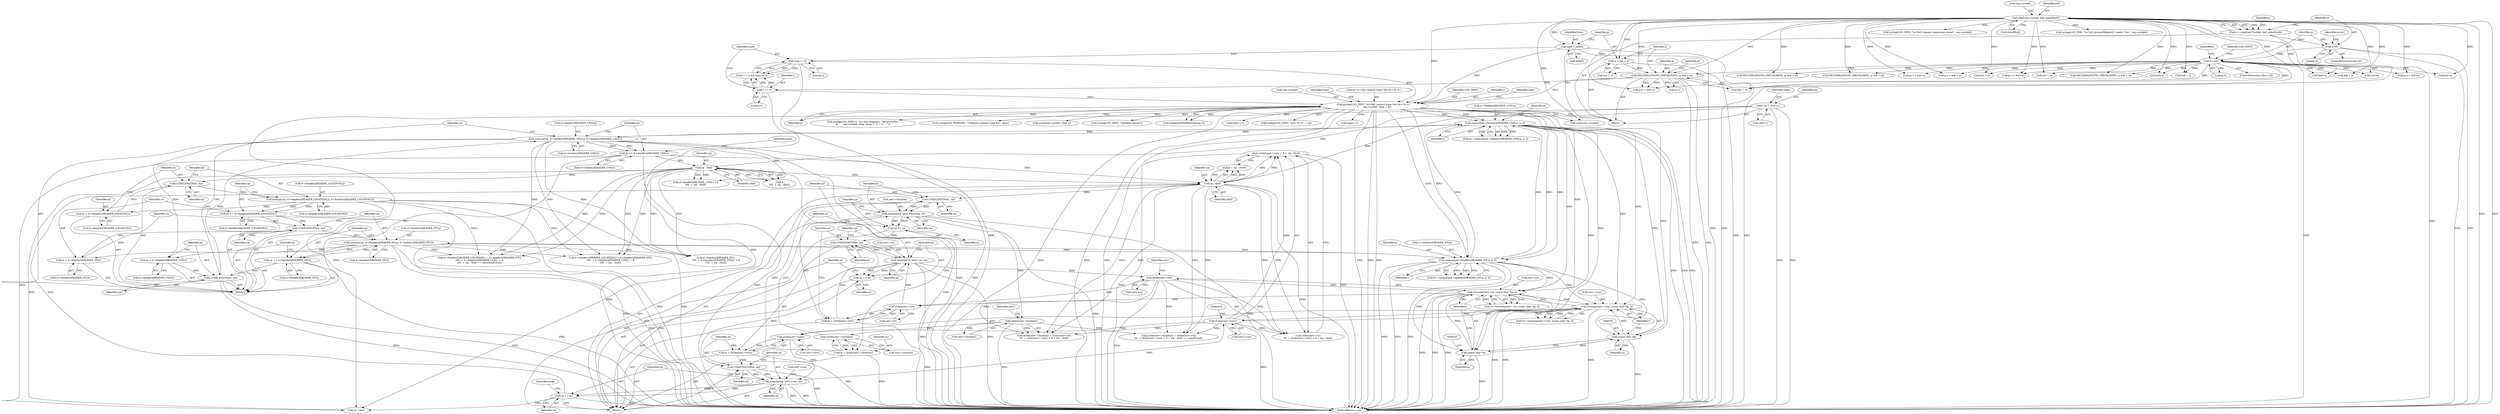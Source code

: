 digraph "0_miniupnp_140ee8d2204b383279f854802b27bdb41c1d5d1a@API" {
"1000494" [label="(Call,strlen(serv->usn) + 6 + (rp - rbuf))"];
"1000495" [label="(Call,strlen(serv->usn))"];
"1000587" [label="(Call,memcpy(rp, serv->usn, m))"];
"1000584" [label="(Call,CODELENGTH(m, rp))"];
"1000578" [label="(Call,m = strlen(serv->usn))"];
"1000580" [label="(Call,strlen(serv->usn))"];
"1000530" [label="(Call,strncmp(serv->usn, (const char *)p, l))"];
"1000534" [label="(Call,(const char *)p)"];
"1000331" [label="(Call,memcmp(d->headers[HEADER_USN].p, p, l))"];
"1000431" [label="(Call,memcpy(rp, d->headers[HEADER_USN].p, d->headers[HEADER_USN].l))"];
"1000428" [label="(Call,CODELENGTH(m, rp))"];
"1000419" [label="(Call,m = d->headers[HEADER_USN].l)"];
"1000410" [label="(Call,rp += d->headers[HEADER_NT].l)"];
"1000394" [label="(Call,memcpy(rp, d->headers[HEADER_NT].p, d->headers[HEADER_NT].l))"];
"1000391" [label="(Call,CODELENGTH(m, rp))"];
"1000382" [label="(Call,m = d->headers[HEADER_NT].l)"];
"1000373" [label="(Call,rp += d->headers[HEADER_LOCATION].l)"];
"1000357" [label="(Call,memcpy(rp, d->headers[HEADER_LOCATION].p, d->headers[HEADER_LOCATION].l))"];
"1000354" [label="(Call,CODELENGTH(m, rp))"];
"1000345" [label="(Call,m = d->headers[HEADER_LOCATION].l)"];
"1000298" [label="(Call,rp - rbuf)"];
"1000129" [label="(Call,* rp = rbuf+1)"];
"1000447" [label="(Call,rp += d->headers[HEADER_USN].l)"];
"1000314" [label="(Call,memcmp(d->headers[HEADER_NT].p, p, l))"];
"1000236" [label="(Call,syslog(LOG_INFO, \"(s=%d) request type=%d str='%.*s'\",\n\t       req->socket, type, l, p))"];
"1000146" [label="(Call,read(req->socket, buf, sizeof(buf)))"];
"1000194" [label="(Call,type = buf[0])"];
"1000228" [label="(Call,type != 3)"];
"1000225" [label="(Call,l == 0)"];
"1000204" [label="(Call,DECODELENGTH_CHECKLIMIT(l, p, buf + n))"];
"1000199" [label="(Call,p = buf + 1)"];
"1000179" [label="(Call,n==0)"];
"1000154" [label="(Call,n<0)"];
"1000144" [label="(Call,n = read(req->socket, buf, sizeof(buf)))"];
"1000519" [label="(Call,(const char *)p)"];
"1000515" [label="(Call,strncmp(serv->st, (const char *)p, l))"];
"1000490" [label="(Call,strlen(serv->st))"];
"1000569" [label="(Call,memcpy(rp, serv->st, m))"];
"1000566" [label="(Call,CODELENGTH(m, rp))"];
"1000560" [label="(Call,m = strlen(serv->st))"];
"1000562" [label="(Call,strlen(serv->st))"];
"1000557" [label="(Call,rp += m)"];
"1000551" [label="(Call,memcpy(rp, serv->location, m))"];
"1000548" [label="(Call,CODELENGTH(m, rp))"];
"1000542" [label="(Call,m = strlen(serv->location))"];
"1000544" [label="(Call,strlen(serv->location))"];
"1000485" [label="(Call,strlen(serv->location))"];
"1000501" [label="(Call,rp - rbuf)"];
"1000593" [label="(Call,rp += m)"];
"1000575" [label="(Call,rp += m)"];
"1000224" [label="(Call,l == 0 && type != 3)"];
"1000204" [label="(Call,DECODELENGTH_CHECKLIMIT(l, p, buf + n))"];
"1000227" [label="(Literal,0)"];
"1000576" [label="(Identifier,rp)"];
"1000550" [label="(Identifier,rp)"];
"1000226" [label="(Identifier,l)"];
"1000359" [label="(Call,d->headers[HEADER_LOCATION].p)"];
"1000491" [label="(Call,serv->st)"];
"1000544" [label="(Call,strlen(serv->location))"];
"1000420" [label="(Identifier,m)"];
"1000597" [label="(Identifier,nrep)"];
"1000536" [label="(Identifier,p)"];
"1000623" [label="(Call,rp - rbuf)"];
"1000492" [label="(Identifier,serv)"];
"1000484" [label="(Call,strlen(serv->location) + strlen(serv->st)\n\t\t\t  + strlen(serv->usn) + 6 + (rp - rbuf))"];
"1000552" [label="(Identifier,rp)"];
"1000503" [label="(Identifier,rbuf)"];
"1000357" [label="(Call,memcpy(rp, d->headers[HEADER_LOCATION].p, d->headers[HEADER_LOCATION].l))"];
"1000567" [label="(Identifier,m)"];
"1000272" [label="(Call,d->headers[HEADER_LOCATION].l + d->headers[HEADER_NT].l\n\t\t\t\t  + d->headers[HEADER_USN].l + 6\n\t\t\t\t  + (rp - rbuf))"];
"1000129" [label="(Call,* rp = rbuf+1)"];
"1000854" [label="(Call,buf+n)"];
"1000183" [label="(Call,syslog(LOG_INFO, \"(s=%d) request connection closed\", req->socket))"];
"1000510" [label="(Call,type==1)"];
"1001003" [label="(Call,write(req->socket, rbuf, 1))"];
"1000201" [label="(Call,buf + 1)"];
"1000428" [label="(Call,CODELENGTH(m, rp))"];
"1000375" [label="(Call,d->headers[HEADER_LOCATION].l)"];
"1000213" [label="(Identifier,p)"];
"1000548" [label="(Call,CODELENGTH(m, rp))"];
"1000432" [label="(Identifier,rp)"];
"1000332" [label="(Call,d->headers[HEADER_USN].p)"];
"1000553" [label="(Call,serv->location)"];
"1000519" [label="(Call,(const char *)p)"];
"1000298" [label="(Call,rp - rbuf)"];
"1000497" [label="(Identifier,serv)"];
"1000180" [label="(Identifier,n)"];
"1000312" [label="(Call,0==memcmp(d->headers[HEADER_NT].p, p, l))"];
"1000225" [label="(Call,l == 0)"];
"1000355" [label="(Identifier,m)"];
"1000246" [label="(Identifier,type)"];
"1000179" [label="(Call,n==0)"];
"1000322" [label="(Identifier,p)"];
"1000181" [label="(Literal,0)"];
"1000131" [label="(Call,rbuf+1)"];
"1000594" [label="(Identifier,rp)"];
"1000339" [label="(Identifier,p)"];
"1000486" [label="(Call,serv->location)"];
"1000199" [label="(Call,p = buf + 1)"];
"1000570" [label="(Identifier,rp)"];
"1000560" [label="(Call,m = strlen(serv->st))"];
"1000116" [label="(Block,)"];
"1000299" [label="(Identifier,rp)"];
"1000496" [label="(Call,serv->usn)"];
"1000194" [label="(Call,type = buf[0])"];
"1000541" [label="(Block,)"];
"1000265" [label="(Call,syslog(LOG_INFO, \"outdated device\"))"];
"1000366" [label="(Call,d->headers[HEADER_LOCATION].l)"];
"1000592" [label="(Identifier,m)"];
"1000329" [label="(Call,0==memcmp(d->headers[HEADER_USN].p, p, l))"];
"1000542" [label="(Call,m = strlen(serv->location))"];
"1000568" [label="(Identifier,rp)"];
"1000850" [label="(Call,p+l > buf+n)"];
"1000513" [label="(Call,0==strncmp(serv->st, (const char *)p, l))"];
"1000212" [label="(Call,p+l)"];
"1000433" [label="(Call,d->headers[HEADER_USN].p)"];
"1000230" [label="(Literal,3)"];
"1000429" [label="(Identifier,m)"];
"1000191" [label="(Identifier,t)"];
"1000537" [label="(Identifier,l)"];
"1000699" [label="(Call,p >= buf + n)"];
"1000595" [label="(Identifier,m)"];
"1000485" [label="(Call,strlen(serv->location))"];
"1000392" [label="(Identifier,m)"];
"1001055" [label="(MethodReturn,void)"];
"1000419" [label="(Call,m = d->headers[HEADER_USN].l)"];
"1000410" [label="(Call,rp += d->headers[HEADER_NT].l)"];
"1000500" [label="(Literal,6)"];
"1000588" [label="(Identifier,rp)"];
"1000345" [label="(Call,m = d->headers[HEADER_LOCATION].l)"];
"1000144" [label="(Call,n = read(req->socket, buf, sizeof(buf)))"];
"1000229" [label="(Identifier,type)"];
"1000571" [label="(Call,serv->st)"];
"1000577" [label="(Identifier,m)"];
"1000382" [label="(Call,m = d->headers[HEADER_NT].l)"];
"1000384" [label="(Call,d->headers[HEADER_NT].l)"];
"1000579" [label="(Identifier,m)"];
"1000323" [label="(Identifier,l)"];
"1000242" [label="(Identifier,type)"];
"1000843" [label="(Call,DECODELENGTH_CHECKLIMIT(l, p, buf + n))"];
"1000228" [label="(Call,type != 3)"];
"1000846" [label="(Call,buf + n)"];
"1000530" [label="(Call,strncmp(serv->usn, (const char *)p, l))"];
"1000153" [label="(ControlStructure,if(n<0))"];
"1000300" [label="(Identifier,rbuf)"];
"1000412" [label="(Call,d->headers[HEADER_NT].l)"];
"1000656" [label="(Call,containsForbiddenChars(p, l))"];
"1000154" [label="(Call,n<0)"];
"1000543" [label="(Identifier,m)"];
"1000396" [label="(Call,d->headers[HEADER_NT].p)"];
"1000561" [label="(Identifier,m)"];
"1000448" [label="(Identifier,rp)"];
"1000779" [label="(Call,buf + n)"];
"1000549" [label="(Identifier,m)"];
"1000393" [label="(Identifier,rp)"];
"1000586" [label="(Identifier,rp)"];
"1000151" [label="(Call,sizeof(buf))"];
"1000737" [label="(Call,syslog(LOG_INFO, \"usn='%.*s'\", l, p))"];
"1000161" [label="(Identifier,errno)"];
"1000440" [label="(Call,d->headers[HEADER_USN].l)"];
"1000709" [label="(Call,DECODELENGTH_CHECKLIMIT(l, p, buf + n))"];
"1000499" [label="(Call,6 + (rp - rbuf))"];
"1000585" [label="(Identifier,m)"];
"1000200" [label="(Identifier,p)"];
"1000184" [label="(Identifier,LOG_INFO)"];
"1000411" [label="(Identifier,rp)"];
"1000309" [label="(Call,type==1)"];
"1000558" [label="(Identifier,rp)"];
"1000383" [label="(Identifier,m)"];
"1000195" [label="(Identifier,type)"];
"1000314" [label="(Call,memcmp(d->headers[HEADER_NT].p, p, l))"];
"1000155" [label="(Identifier,n)"];
"1000569" [label="(Call,memcpy(rp, serv->st, m))"];
"1000557" [label="(Call,rp += m)"];
"1000534" [label="(Call,(const char *)p)"];
"1000447" [label="(Call,rp += d->headers[HEADER_USN].l)"];
"1000521" [label="(Identifier,p)"];
"1000489" [label="(Call,strlen(serv->st)\n\t\t\t  + strlen(serv->usn) + 6 + (rp - rbuf))"];
"1000344" [label="(Block,)"];
"1000315" [label="(Call,d->headers[HEADER_NT].p)"];
"1000531" [label="(Call,serv->usn)"];
"1000211" [label="(Call,p+l > buf+n)"];
"1000587" [label="(Call,memcpy(rp, serv->usn, m))"];
"1000374" [label="(Identifier,rp)"];
"1000244" [label="(Identifier,p)"];
"1000783" [label="(Call,p+l > buf+n)"];
"1000431" [label="(Call,memcpy(rp, d->headers[HEADER_USN].p, d->headers[HEADER_USN].l))"];
"1000146" [label="(Call,read(req->socket, buf, sizeof(buf)))"];
"1000494" [label="(Call,strlen(serv->usn) + 6 + (rp - rbuf))"];
"1000522" [label="(Identifier,l)"];
"1000516" [label="(Call,serv->st)"];
"1000483" [label="(Call,strlen(serv->location) + strlen(serv->st)\n\t\t\t  + strlen(serv->usn) + 6 + (rp - rbuf) >= sizeof(rbuf))"];
"1000490" [label="(Call,strlen(serv->st))"];
"1000346" [label="(Identifier,m)"];
"1000196" [label="(Call,buf[0])"];
"1000502" [label="(Identifier,rp)"];
"1000271" [label="(Call,d->headers[HEADER_LOCATION].l + d->headers[HEADER_NT].l\n\t\t\t\t  + d->headers[HEADER_USN].l + 6\n\t\t\t\t  + (rp - rbuf) >= (int)sizeof(rbuf))"];
"1000238" [label="(Literal,\"(s=%d) request type=%d str='%.*s'\")"];
"1000545" [label="(Call,serv->location)"];
"1000574" [label="(Identifier,m)"];
"1000495" [label="(Call,strlen(serv->usn))"];
"1000394" [label="(Call,memcpy(rp, d->headers[HEADER_NT].p, d->headers[HEADER_NT].l))"];
"1000147" [label="(Call,req->socket)"];
"1000562" [label="(Call,strlen(serv->st))"];
"1000563" [label="(Call,serv->st)"];
"1000449" [label="(Call,d->headers[HEADER_USN].l)"];
"1000207" [label="(Call,buf + n)"];
"1000391" [label="(Call,CODELENGTH(m, rp))"];
"1000347" [label="(Call,d->headers[HEADER_LOCATION].l)"];
"1000603" [label="(Call,syslog(LOG_DEBUG, \"(s=%d) response : %d device%s\",\n\t\t       req->socket, nrep, (nrep > 1) ? \"s\" : \"\"))"];
"1000288" [label="(Call,d->headers[HEADER_USN].l + 6\n\t\t\t\t  + (rp - rbuf))"];
"1000992" [label="(Call,syslog(LOG_WARNING, \"Unknown request type %d\", type))"];
"1001044" [label="(Call,close(req->socket))"];
"1000580" [label="(Call,strlen(serv->usn))"];
"1000239" [label="(Call,req->socket)"];
"1000575" [label="(Call,rp += m)"];
"1000280" [label="(Call,d->headers[HEADER_NT].l\n\t\t\t\t  + d->headers[HEADER_USN].l + 6\n\t\t\t\t  + (rp - rbuf))"];
"1000156" [label="(Literal,0)"];
"1000589" [label="(Call,serv->usn)"];
"1000584" [label="(Call,CODELENGTH(m, rp))"];
"1000150" [label="(Identifier,buf)"];
"1000581" [label="(Call,serv->usn)"];
"1000296" [label="(Call,6\n\t\t\t\t  + (rp - rbuf))"];
"1000712" [label="(Call,buf + n)"];
"1000354" [label="(Call,CODELENGTH(m, rp))"];
"1000578" [label="(Call,m = strlen(serv->usn))"];
"1000776" [label="(Call,DECODELENGTH_CHECKLIMIT(l, p, buf + n))"];
"1000145" [label="(Identifier,n)"];
"1000171" [label="(Call,syslog(LOG_ERR, \"(s=%d) processRequest(): read(): %m\", req->socket))"];
"1000395" [label="(Identifier,rp)"];
"1000457" [label="(Identifier,nrep)"];
"1000130" [label="(Identifier,rp)"];
"1000178" [label="(ControlStructure,if(n==0))"];
"1000205" [label="(Identifier,l)"];
"1000559" [label="(Identifier,m)"];
"1000236" [label="(Call,syslog(LOG_INFO, \"(s=%d) request type=%d str='%.*s'\",\n\t       req->socket, type, l, p))"];
"1000501" [label="(Call,rp - rbuf)"];
"1000566" [label="(Call,CODELENGTH(m, rp))"];
"1000515" [label="(Call,strncmp(serv->st, (const char *)p, l))"];
"1000593" [label="(Call,rp += m)"];
"1000787" [label="(Call,buf+n)"];
"1000716" [label="(Call,p+l > buf+n)"];
"1000528" [label="(Call,0==strncmp(serv->usn, (const char *)p, l))"];
"1000358" [label="(Identifier,rp)"];
"1000356" [label="(Identifier,rp)"];
"1000373" [label="(Call,rp += d->headers[HEADER_LOCATION].l)"];
"1000215" [label="(Call,buf+n)"];
"1000237" [label="(Identifier,LOG_INFO)"];
"1000206" [label="(Identifier,p)"];
"1000331" [label="(Call,memcmp(d->headers[HEADER_USN].p, p, l))"];
"1000551" [label="(Call,memcpy(rp, serv->location, m))"];
"1000556" [label="(Identifier,m)"];
"1000243" [label="(Identifier,l)"];
"1000340" [label="(Identifier,l)"];
"1000430" [label="(Identifier,rp)"];
"1000421" [label="(Call,d->headers[HEADER_USN].l)"];
"1000701" [label="(Call,buf + n)"];
"1000720" [label="(Call,buf+n)"];
"1000403" [label="(Call,d->headers[HEADER_NT].l)"];
"1000136" [label="(Identifier,nrep)"];
"1000494" -> "1000489"  [label="AST: "];
"1000494" -> "1000499"  [label="CFG: "];
"1000495" -> "1000494"  [label="AST: "];
"1000499" -> "1000494"  [label="AST: "];
"1000489" -> "1000494"  [label="CFG: "];
"1000494" -> "1001055"  [label="DDG: "];
"1000494" -> "1001055"  [label="DDG: "];
"1000495" -> "1000494"  [label="DDG: "];
"1000501" -> "1000494"  [label="DDG: "];
"1000501" -> "1000494"  [label="DDG: "];
"1000495" -> "1000496"  [label="CFG: "];
"1000496" -> "1000495"  [label="AST: "];
"1000500" -> "1000495"  [label="CFG: "];
"1000495" -> "1001055"  [label="DDG: "];
"1000495" -> "1000483"  [label="DDG: "];
"1000495" -> "1000484"  [label="DDG: "];
"1000495" -> "1000489"  [label="DDG: "];
"1000587" -> "1000495"  [label="DDG: "];
"1000530" -> "1000495"  [label="DDG: "];
"1000495" -> "1000530"  [label="DDG: "];
"1000495" -> "1000580"  [label="DDG: "];
"1000587" -> "1000541"  [label="AST: "];
"1000587" -> "1000592"  [label="CFG: "];
"1000588" -> "1000587"  [label="AST: "];
"1000589" -> "1000587"  [label="AST: "];
"1000592" -> "1000587"  [label="AST: "];
"1000594" -> "1000587"  [label="CFG: "];
"1000587" -> "1001055"  [label="DDG: "];
"1000587" -> "1001055"  [label="DDG: "];
"1000584" -> "1000587"  [label="DDG: "];
"1000584" -> "1000587"  [label="DDG: "];
"1000580" -> "1000587"  [label="DDG: "];
"1000587" -> "1000593"  [label="DDG: "];
"1000587" -> "1000593"  [label="DDG: "];
"1000584" -> "1000541"  [label="AST: "];
"1000584" -> "1000586"  [label="CFG: "];
"1000585" -> "1000584"  [label="AST: "];
"1000586" -> "1000584"  [label="AST: "];
"1000588" -> "1000584"  [label="CFG: "];
"1000584" -> "1001055"  [label="DDG: "];
"1000578" -> "1000584"  [label="DDG: "];
"1000575" -> "1000584"  [label="DDG: "];
"1000578" -> "1000541"  [label="AST: "];
"1000578" -> "1000580"  [label="CFG: "];
"1000579" -> "1000578"  [label="AST: "];
"1000580" -> "1000578"  [label="AST: "];
"1000585" -> "1000578"  [label="CFG: "];
"1000578" -> "1001055"  [label="DDG: "];
"1000580" -> "1000578"  [label="DDG: "];
"1000580" -> "1000581"  [label="CFG: "];
"1000581" -> "1000580"  [label="AST: "];
"1000530" -> "1000580"  [label="DDG: "];
"1000530" -> "1000528"  [label="AST: "];
"1000530" -> "1000537"  [label="CFG: "];
"1000531" -> "1000530"  [label="AST: "];
"1000534" -> "1000530"  [label="AST: "];
"1000537" -> "1000530"  [label="AST: "];
"1000528" -> "1000530"  [label="CFG: "];
"1000530" -> "1001055"  [label="DDG: "];
"1000530" -> "1001055"  [label="DDG: "];
"1000530" -> "1001055"  [label="DDG: "];
"1000530" -> "1000515"  [label="DDG: "];
"1000530" -> "1000528"  [label="DDG: "];
"1000530" -> "1000528"  [label="DDG: "];
"1000530" -> "1000528"  [label="DDG: "];
"1000534" -> "1000530"  [label="DDG: "];
"1000515" -> "1000530"  [label="DDG: "];
"1000331" -> "1000530"  [label="DDG: "];
"1000314" -> "1000530"  [label="DDG: "];
"1000236" -> "1000530"  [label="DDG: "];
"1000534" -> "1000536"  [label="CFG: "];
"1000535" -> "1000534"  [label="AST: "];
"1000536" -> "1000534"  [label="AST: "];
"1000537" -> "1000534"  [label="CFG: "];
"1000534" -> "1001055"  [label="DDG: "];
"1000534" -> "1000519"  [label="DDG: "];
"1000331" -> "1000534"  [label="DDG: "];
"1000519" -> "1000534"  [label="DDG: "];
"1000314" -> "1000534"  [label="DDG: "];
"1000236" -> "1000534"  [label="DDG: "];
"1000331" -> "1000329"  [label="AST: "];
"1000331" -> "1000340"  [label="CFG: "];
"1000332" -> "1000331"  [label="AST: "];
"1000339" -> "1000331"  [label="AST: "];
"1000340" -> "1000331"  [label="AST: "];
"1000329" -> "1000331"  [label="CFG: "];
"1000331" -> "1001055"  [label="DDG: "];
"1000331" -> "1001055"  [label="DDG: "];
"1000331" -> "1001055"  [label="DDG: "];
"1000331" -> "1000314"  [label="DDG: "];
"1000331" -> "1000314"  [label="DDG: "];
"1000331" -> "1000329"  [label="DDG: "];
"1000331" -> "1000329"  [label="DDG: "];
"1000331" -> "1000329"  [label="DDG: "];
"1000431" -> "1000331"  [label="DDG: "];
"1000314" -> "1000331"  [label="DDG: "];
"1000314" -> "1000331"  [label="DDG: "];
"1000236" -> "1000331"  [label="DDG: "];
"1000236" -> "1000331"  [label="DDG: "];
"1000331" -> "1000431"  [label="DDG: "];
"1000331" -> "1000519"  [label="DDG: "];
"1000331" -> "1000515"  [label="DDG: "];
"1000431" -> "1000344"  [label="AST: "];
"1000431" -> "1000440"  [label="CFG: "];
"1000432" -> "1000431"  [label="AST: "];
"1000433" -> "1000431"  [label="AST: "];
"1000440" -> "1000431"  [label="AST: "];
"1000448" -> "1000431"  [label="CFG: "];
"1000431" -> "1001055"  [label="DDG: "];
"1000431" -> "1001055"  [label="DDG: "];
"1000431" -> "1000271"  [label="DDG: "];
"1000431" -> "1000272"  [label="DDG: "];
"1000431" -> "1000280"  [label="DDG: "];
"1000431" -> "1000288"  [label="DDG: "];
"1000431" -> "1000419"  [label="DDG: "];
"1000428" -> "1000431"  [label="DDG: "];
"1000431" -> "1000447"  [label="DDG: "];
"1000431" -> "1000447"  [label="DDG: "];
"1000428" -> "1000344"  [label="AST: "];
"1000428" -> "1000430"  [label="CFG: "];
"1000429" -> "1000428"  [label="AST: "];
"1000430" -> "1000428"  [label="AST: "];
"1000432" -> "1000428"  [label="CFG: "];
"1000428" -> "1001055"  [label="DDG: "];
"1000428" -> "1001055"  [label="DDG: "];
"1000419" -> "1000428"  [label="DDG: "];
"1000410" -> "1000428"  [label="DDG: "];
"1000419" -> "1000344"  [label="AST: "];
"1000419" -> "1000421"  [label="CFG: "];
"1000420" -> "1000419"  [label="AST: "];
"1000421" -> "1000419"  [label="AST: "];
"1000429" -> "1000419"  [label="CFG: "];
"1000410" -> "1000344"  [label="AST: "];
"1000410" -> "1000412"  [label="CFG: "];
"1000411" -> "1000410"  [label="AST: "];
"1000412" -> "1000410"  [label="AST: "];
"1000420" -> "1000410"  [label="CFG: "];
"1000410" -> "1001055"  [label="DDG: "];
"1000394" -> "1000410"  [label="DDG: "];
"1000394" -> "1000410"  [label="DDG: "];
"1000394" -> "1000344"  [label="AST: "];
"1000394" -> "1000403"  [label="CFG: "];
"1000395" -> "1000394"  [label="AST: "];
"1000396" -> "1000394"  [label="AST: "];
"1000403" -> "1000394"  [label="AST: "];
"1000411" -> "1000394"  [label="CFG: "];
"1000394" -> "1001055"  [label="DDG: "];
"1000394" -> "1001055"  [label="DDG: "];
"1000394" -> "1000271"  [label="DDG: "];
"1000394" -> "1000272"  [label="DDG: "];
"1000394" -> "1000280"  [label="DDG: "];
"1000394" -> "1000314"  [label="DDG: "];
"1000394" -> "1000382"  [label="DDG: "];
"1000391" -> "1000394"  [label="DDG: "];
"1000314" -> "1000394"  [label="DDG: "];
"1000391" -> "1000344"  [label="AST: "];
"1000391" -> "1000393"  [label="CFG: "];
"1000392" -> "1000391"  [label="AST: "];
"1000393" -> "1000391"  [label="AST: "];
"1000395" -> "1000391"  [label="CFG: "];
"1000382" -> "1000391"  [label="DDG: "];
"1000373" -> "1000391"  [label="DDG: "];
"1000382" -> "1000344"  [label="AST: "];
"1000382" -> "1000384"  [label="CFG: "];
"1000383" -> "1000382"  [label="AST: "];
"1000384" -> "1000382"  [label="AST: "];
"1000392" -> "1000382"  [label="CFG: "];
"1000373" -> "1000344"  [label="AST: "];
"1000373" -> "1000375"  [label="CFG: "];
"1000374" -> "1000373"  [label="AST: "];
"1000375" -> "1000373"  [label="AST: "];
"1000383" -> "1000373"  [label="CFG: "];
"1000373" -> "1001055"  [label="DDG: "];
"1000357" -> "1000373"  [label="DDG: "];
"1000357" -> "1000373"  [label="DDG: "];
"1000357" -> "1000344"  [label="AST: "];
"1000357" -> "1000366"  [label="CFG: "];
"1000358" -> "1000357"  [label="AST: "];
"1000359" -> "1000357"  [label="AST: "];
"1000366" -> "1000357"  [label="AST: "];
"1000374" -> "1000357"  [label="CFG: "];
"1000357" -> "1001055"  [label="DDG: "];
"1000357" -> "1001055"  [label="DDG: "];
"1000357" -> "1000271"  [label="DDG: "];
"1000357" -> "1000272"  [label="DDG: "];
"1000357" -> "1000345"  [label="DDG: "];
"1000354" -> "1000357"  [label="DDG: "];
"1000354" -> "1000344"  [label="AST: "];
"1000354" -> "1000356"  [label="CFG: "];
"1000355" -> "1000354"  [label="AST: "];
"1000356" -> "1000354"  [label="AST: "];
"1000358" -> "1000354"  [label="CFG: "];
"1000345" -> "1000354"  [label="DDG: "];
"1000298" -> "1000354"  [label="DDG: "];
"1000345" -> "1000344"  [label="AST: "];
"1000345" -> "1000347"  [label="CFG: "];
"1000346" -> "1000345"  [label="AST: "];
"1000347" -> "1000345"  [label="AST: "];
"1000355" -> "1000345"  [label="CFG: "];
"1000298" -> "1000296"  [label="AST: "];
"1000298" -> "1000300"  [label="CFG: "];
"1000299" -> "1000298"  [label="AST: "];
"1000300" -> "1000298"  [label="AST: "];
"1000296" -> "1000298"  [label="CFG: "];
"1000298" -> "1001055"  [label="DDG: "];
"1000298" -> "1000271"  [label="DDG: "];
"1000298" -> "1000271"  [label="DDG: "];
"1000298" -> "1000272"  [label="DDG: "];
"1000298" -> "1000272"  [label="DDG: "];
"1000298" -> "1000280"  [label="DDG: "];
"1000298" -> "1000280"  [label="DDG: "];
"1000298" -> "1000288"  [label="DDG: "];
"1000298" -> "1000288"  [label="DDG: "];
"1000298" -> "1000296"  [label="DDG: "];
"1000298" -> "1000296"  [label="DDG: "];
"1000129" -> "1000298"  [label="DDG: "];
"1000447" -> "1000298"  [label="DDG: "];
"1000298" -> "1000501"  [label="DDG: "];
"1000298" -> "1000623"  [label="DDG: "];
"1000129" -> "1000116"  [label="AST: "];
"1000129" -> "1000131"  [label="CFG: "];
"1000130" -> "1000129"  [label="AST: "];
"1000131" -> "1000129"  [label="AST: "];
"1000136" -> "1000129"  [label="CFG: "];
"1000129" -> "1001055"  [label="DDG: "];
"1000129" -> "1001055"  [label="DDG: "];
"1000129" -> "1000501"  [label="DDG: "];
"1000129" -> "1000623"  [label="DDG: "];
"1000447" -> "1000344"  [label="AST: "];
"1000447" -> "1000449"  [label="CFG: "];
"1000448" -> "1000447"  [label="AST: "];
"1000449" -> "1000447"  [label="AST: "];
"1000457" -> "1000447"  [label="CFG: "];
"1000447" -> "1001055"  [label="DDG: "];
"1000447" -> "1000501"  [label="DDG: "];
"1000447" -> "1000623"  [label="DDG: "];
"1000314" -> "1000312"  [label="AST: "];
"1000314" -> "1000323"  [label="CFG: "];
"1000315" -> "1000314"  [label="AST: "];
"1000322" -> "1000314"  [label="AST: "];
"1000323" -> "1000314"  [label="AST: "];
"1000312" -> "1000314"  [label="CFG: "];
"1000314" -> "1001055"  [label="DDG: "];
"1000314" -> "1001055"  [label="DDG: "];
"1000314" -> "1001055"  [label="DDG: "];
"1000314" -> "1000312"  [label="DDG: "];
"1000314" -> "1000312"  [label="DDG: "];
"1000314" -> "1000312"  [label="DDG: "];
"1000236" -> "1000314"  [label="DDG: "];
"1000236" -> "1000314"  [label="DDG: "];
"1000314" -> "1000519"  [label="DDG: "];
"1000314" -> "1000515"  [label="DDG: "];
"1000236" -> "1000116"  [label="AST: "];
"1000236" -> "1000244"  [label="CFG: "];
"1000237" -> "1000236"  [label="AST: "];
"1000238" -> "1000236"  [label="AST: "];
"1000239" -> "1000236"  [label="AST: "];
"1000242" -> "1000236"  [label="AST: "];
"1000243" -> "1000236"  [label="AST: "];
"1000244" -> "1000236"  [label="AST: "];
"1000246" -> "1000236"  [label="CFG: "];
"1000236" -> "1001055"  [label="DDG: "];
"1000236" -> "1001055"  [label="DDG: "];
"1000236" -> "1001055"  [label="DDG: "];
"1000236" -> "1001055"  [label="DDG: "];
"1000236" -> "1001055"  [label="DDG: "];
"1000236" -> "1001055"  [label="DDG: "];
"1000146" -> "1000236"  [label="DDG: "];
"1000194" -> "1000236"  [label="DDG: "];
"1000228" -> "1000236"  [label="DDG: "];
"1000225" -> "1000236"  [label="DDG: "];
"1000204" -> "1000236"  [label="DDG: "];
"1000236" -> "1000265"  [label="DDG: "];
"1000236" -> "1000309"  [label="DDG: "];
"1000236" -> "1000510"  [label="DDG: "];
"1000236" -> "1000519"  [label="DDG: "];
"1000236" -> "1000515"  [label="DDG: "];
"1000236" -> "1000603"  [label="DDG: "];
"1000236" -> "1000656"  [label="DDG: "];
"1000236" -> "1000656"  [label="DDG: "];
"1000236" -> "1000737"  [label="DDG: "];
"1000236" -> "1000992"  [label="DDG: "];
"1000236" -> "1001003"  [label="DDG: "];
"1000236" -> "1001044"  [label="DDG: "];
"1000146" -> "1000144"  [label="AST: "];
"1000146" -> "1000151"  [label="CFG: "];
"1000147" -> "1000146"  [label="AST: "];
"1000150" -> "1000146"  [label="AST: "];
"1000151" -> "1000146"  [label="AST: "];
"1000144" -> "1000146"  [label="CFG: "];
"1000146" -> "1001055"  [label="DDG: "];
"1000146" -> "1001055"  [label="DDG: "];
"1000146" -> "1000144"  [label="DDG: "];
"1000146" -> "1000144"  [label="DDG: "];
"1000146" -> "1000171"  [label="DDG: "];
"1000146" -> "1000183"  [label="DDG: "];
"1000146" -> "1000194"  [label="DDG: "];
"1000146" -> "1000199"  [label="DDG: "];
"1000146" -> "1000201"  [label="DDG: "];
"1000146" -> "1000204"  [label="DDG: "];
"1000146" -> "1000207"  [label="DDG: "];
"1000146" -> "1000211"  [label="DDG: "];
"1000146" -> "1000215"  [label="DDG: "];
"1000146" -> "1000699"  [label="DDG: "];
"1000146" -> "1000701"  [label="DDG: "];
"1000146" -> "1000709"  [label="DDG: "];
"1000146" -> "1000712"  [label="DDG: "];
"1000146" -> "1000716"  [label="DDG: "];
"1000146" -> "1000720"  [label="DDG: "];
"1000146" -> "1000776"  [label="DDG: "];
"1000146" -> "1000779"  [label="DDG: "];
"1000146" -> "1000783"  [label="DDG: "];
"1000146" -> "1000787"  [label="DDG: "];
"1000146" -> "1000843"  [label="DDG: "];
"1000146" -> "1000846"  [label="DDG: "];
"1000146" -> "1000850"  [label="DDG: "];
"1000146" -> "1000854"  [label="DDG: "];
"1000146" -> "1001044"  [label="DDG: "];
"1000194" -> "1000116"  [label="AST: "];
"1000194" -> "1000196"  [label="CFG: "];
"1000195" -> "1000194"  [label="AST: "];
"1000196" -> "1000194"  [label="AST: "];
"1000200" -> "1000194"  [label="CFG: "];
"1000194" -> "1001055"  [label="DDG: "];
"1000194" -> "1001055"  [label="DDG: "];
"1000194" -> "1000228"  [label="DDG: "];
"1000228" -> "1000224"  [label="AST: "];
"1000228" -> "1000230"  [label="CFG: "];
"1000229" -> "1000228"  [label="AST: "];
"1000230" -> "1000228"  [label="AST: "];
"1000224" -> "1000228"  [label="CFG: "];
"1000228" -> "1001055"  [label="DDG: "];
"1000228" -> "1000224"  [label="DDG: "];
"1000228" -> "1000224"  [label="DDG: "];
"1000225" -> "1000224"  [label="AST: "];
"1000225" -> "1000227"  [label="CFG: "];
"1000226" -> "1000225"  [label="AST: "];
"1000227" -> "1000225"  [label="AST: "];
"1000229" -> "1000225"  [label="CFG: "];
"1000224" -> "1000225"  [label="CFG: "];
"1000225" -> "1001055"  [label="DDG: "];
"1000225" -> "1000224"  [label="DDG: "];
"1000225" -> "1000224"  [label="DDG: "];
"1000204" -> "1000225"  [label="DDG: "];
"1000204" -> "1000116"  [label="AST: "];
"1000204" -> "1000207"  [label="CFG: "];
"1000205" -> "1000204"  [label="AST: "];
"1000206" -> "1000204"  [label="AST: "];
"1000207" -> "1000204"  [label="AST: "];
"1000213" -> "1000204"  [label="CFG: "];
"1000204" -> "1001055"  [label="DDG: "];
"1000204" -> "1001055"  [label="DDG: "];
"1000199" -> "1000204"  [label="DDG: "];
"1000179" -> "1000204"  [label="DDG: "];
"1000204" -> "1000211"  [label="DDG: "];
"1000204" -> "1000211"  [label="DDG: "];
"1000204" -> "1000212"  [label="DDG: "];
"1000204" -> "1000212"  [label="DDG: "];
"1000199" -> "1000116"  [label="AST: "];
"1000199" -> "1000201"  [label="CFG: "];
"1000200" -> "1000199"  [label="AST: "];
"1000201" -> "1000199"  [label="AST: "];
"1000205" -> "1000199"  [label="CFG: "];
"1000199" -> "1001055"  [label="DDG: "];
"1000179" -> "1000178"  [label="AST: "];
"1000179" -> "1000181"  [label="CFG: "];
"1000180" -> "1000179"  [label="AST: "];
"1000181" -> "1000179"  [label="AST: "];
"1000184" -> "1000179"  [label="CFG: "];
"1000191" -> "1000179"  [label="CFG: "];
"1000179" -> "1001055"  [label="DDG: "];
"1000179" -> "1001055"  [label="DDG: "];
"1000154" -> "1000179"  [label="DDG: "];
"1000179" -> "1000207"  [label="DDG: "];
"1000179" -> "1000211"  [label="DDG: "];
"1000179" -> "1000215"  [label="DDG: "];
"1000179" -> "1000699"  [label="DDG: "];
"1000179" -> "1000701"  [label="DDG: "];
"1000179" -> "1000709"  [label="DDG: "];
"1000179" -> "1000712"  [label="DDG: "];
"1000179" -> "1000716"  [label="DDG: "];
"1000179" -> "1000720"  [label="DDG: "];
"1000179" -> "1000776"  [label="DDG: "];
"1000179" -> "1000779"  [label="DDG: "];
"1000179" -> "1000783"  [label="DDG: "];
"1000179" -> "1000787"  [label="DDG: "];
"1000179" -> "1000843"  [label="DDG: "];
"1000179" -> "1000846"  [label="DDG: "];
"1000179" -> "1000850"  [label="DDG: "];
"1000179" -> "1000854"  [label="DDG: "];
"1000154" -> "1000153"  [label="AST: "];
"1000154" -> "1000156"  [label="CFG: "];
"1000155" -> "1000154"  [label="AST: "];
"1000156" -> "1000154"  [label="AST: "];
"1000161" -> "1000154"  [label="CFG: "];
"1000180" -> "1000154"  [label="CFG: "];
"1000154" -> "1001055"  [label="DDG: "];
"1000154" -> "1001055"  [label="DDG: "];
"1000144" -> "1000154"  [label="DDG: "];
"1000144" -> "1000116"  [label="AST: "];
"1000145" -> "1000144"  [label="AST: "];
"1000155" -> "1000144"  [label="CFG: "];
"1000144" -> "1001055"  [label="DDG: "];
"1000519" -> "1000515"  [label="AST: "];
"1000519" -> "1000521"  [label="CFG: "];
"1000520" -> "1000519"  [label="AST: "];
"1000521" -> "1000519"  [label="AST: "];
"1000522" -> "1000519"  [label="CFG: "];
"1000519" -> "1001055"  [label="DDG: "];
"1000519" -> "1000515"  [label="DDG: "];
"1000515" -> "1000513"  [label="AST: "];
"1000515" -> "1000522"  [label="CFG: "];
"1000516" -> "1000515"  [label="AST: "];
"1000522" -> "1000515"  [label="AST: "];
"1000513" -> "1000515"  [label="CFG: "];
"1000515" -> "1001055"  [label="DDG: "];
"1000515" -> "1001055"  [label="DDG: "];
"1000515" -> "1001055"  [label="DDG: "];
"1000515" -> "1000490"  [label="DDG: "];
"1000515" -> "1000513"  [label="DDG: "];
"1000515" -> "1000513"  [label="DDG: "];
"1000515" -> "1000513"  [label="DDG: "];
"1000490" -> "1000515"  [label="DDG: "];
"1000515" -> "1000562"  [label="DDG: "];
"1000490" -> "1000489"  [label="AST: "];
"1000490" -> "1000491"  [label="CFG: "];
"1000491" -> "1000490"  [label="AST: "];
"1000497" -> "1000490"  [label="CFG: "];
"1000490" -> "1001055"  [label="DDG: "];
"1000490" -> "1000483"  [label="DDG: "];
"1000490" -> "1000484"  [label="DDG: "];
"1000490" -> "1000489"  [label="DDG: "];
"1000569" -> "1000490"  [label="DDG: "];
"1000490" -> "1000562"  [label="DDG: "];
"1000569" -> "1000541"  [label="AST: "];
"1000569" -> "1000574"  [label="CFG: "];
"1000570" -> "1000569"  [label="AST: "];
"1000571" -> "1000569"  [label="AST: "];
"1000574" -> "1000569"  [label="AST: "];
"1000576" -> "1000569"  [label="CFG: "];
"1000569" -> "1001055"  [label="DDG: "];
"1000569" -> "1001055"  [label="DDG: "];
"1000566" -> "1000569"  [label="DDG: "];
"1000566" -> "1000569"  [label="DDG: "];
"1000562" -> "1000569"  [label="DDG: "];
"1000569" -> "1000575"  [label="DDG: "];
"1000569" -> "1000575"  [label="DDG: "];
"1000566" -> "1000541"  [label="AST: "];
"1000566" -> "1000568"  [label="CFG: "];
"1000567" -> "1000566"  [label="AST: "];
"1000568" -> "1000566"  [label="AST: "];
"1000570" -> "1000566"  [label="CFG: "];
"1000560" -> "1000566"  [label="DDG: "];
"1000557" -> "1000566"  [label="DDG: "];
"1000560" -> "1000541"  [label="AST: "];
"1000560" -> "1000562"  [label="CFG: "];
"1000561" -> "1000560"  [label="AST: "];
"1000562" -> "1000560"  [label="AST: "];
"1000567" -> "1000560"  [label="CFG: "];
"1000560" -> "1001055"  [label="DDG: "];
"1000562" -> "1000560"  [label="DDG: "];
"1000562" -> "1000563"  [label="CFG: "];
"1000563" -> "1000562"  [label="AST: "];
"1000557" -> "1000541"  [label="AST: "];
"1000557" -> "1000559"  [label="CFG: "];
"1000558" -> "1000557"  [label="AST: "];
"1000559" -> "1000557"  [label="AST: "];
"1000561" -> "1000557"  [label="CFG: "];
"1000551" -> "1000557"  [label="DDG: "];
"1000551" -> "1000557"  [label="DDG: "];
"1000551" -> "1000541"  [label="AST: "];
"1000551" -> "1000556"  [label="CFG: "];
"1000552" -> "1000551"  [label="AST: "];
"1000553" -> "1000551"  [label="AST: "];
"1000556" -> "1000551"  [label="AST: "];
"1000558" -> "1000551"  [label="CFG: "];
"1000551" -> "1001055"  [label="DDG: "];
"1000551" -> "1001055"  [label="DDG: "];
"1000551" -> "1000485"  [label="DDG: "];
"1000548" -> "1000551"  [label="DDG: "];
"1000548" -> "1000551"  [label="DDG: "];
"1000544" -> "1000551"  [label="DDG: "];
"1000548" -> "1000541"  [label="AST: "];
"1000548" -> "1000550"  [label="CFG: "];
"1000549" -> "1000548"  [label="AST: "];
"1000550" -> "1000548"  [label="AST: "];
"1000552" -> "1000548"  [label="CFG: "];
"1000542" -> "1000548"  [label="DDG: "];
"1000501" -> "1000548"  [label="DDG: "];
"1000542" -> "1000541"  [label="AST: "];
"1000542" -> "1000544"  [label="CFG: "];
"1000543" -> "1000542"  [label="AST: "];
"1000544" -> "1000542"  [label="AST: "];
"1000549" -> "1000542"  [label="CFG: "];
"1000542" -> "1001055"  [label="DDG: "];
"1000544" -> "1000542"  [label="DDG: "];
"1000544" -> "1000545"  [label="CFG: "];
"1000545" -> "1000544"  [label="AST: "];
"1000485" -> "1000544"  [label="DDG: "];
"1000485" -> "1000484"  [label="AST: "];
"1000485" -> "1000486"  [label="CFG: "];
"1000486" -> "1000485"  [label="AST: "];
"1000492" -> "1000485"  [label="CFG: "];
"1000485" -> "1001055"  [label="DDG: "];
"1000485" -> "1000483"  [label="DDG: "];
"1000485" -> "1000484"  [label="DDG: "];
"1000501" -> "1000499"  [label="AST: "];
"1000501" -> "1000503"  [label="CFG: "];
"1000502" -> "1000501"  [label="AST: "];
"1000503" -> "1000501"  [label="AST: "];
"1000499" -> "1000501"  [label="CFG: "];
"1000501" -> "1001055"  [label="DDG: "];
"1000501" -> "1000483"  [label="DDG: "];
"1000501" -> "1000483"  [label="DDG: "];
"1000501" -> "1000484"  [label="DDG: "];
"1000501" -> "1000484"  [label="DDG: "];
"1000501" -> "1000489"  [label="DDG: "];
"1000501" -> "1000489"  [label="DDG: "];
"1000501" -> "1000499"  [label="DDG: "];
"1000501" -> "1000499"  [label="DDG: "];
"1000593" -> "1000501"  [label="DDG: "];
"1000501" -> "1000623"  [label="DDG: "];
"1000593" -> "1000541"  [label="AST: "];
"1000593" -> "1000595"  [label="CFG: "];
"1000594" -> "1000593"  [label="AST: "];
"1000595" -> "1000593"  [label="AST: "];
"1000597" -> "1000593"  [label="CFG: "];
"1000593" -> "1001055"  [label="DDG: "];
"1000593" -> "1000623"  [label="DDG: "];
"1000575" -> "1000541"  [label="AST: "];
"1000575" -> "1000577"  [label="CFG: "];
"1000576" -> "1000575"  [label="AST: "];
"1000577" -> "1000575"  [label="AST: "];
"1000579" -> "1000575"  [label="CFG: "];
}
